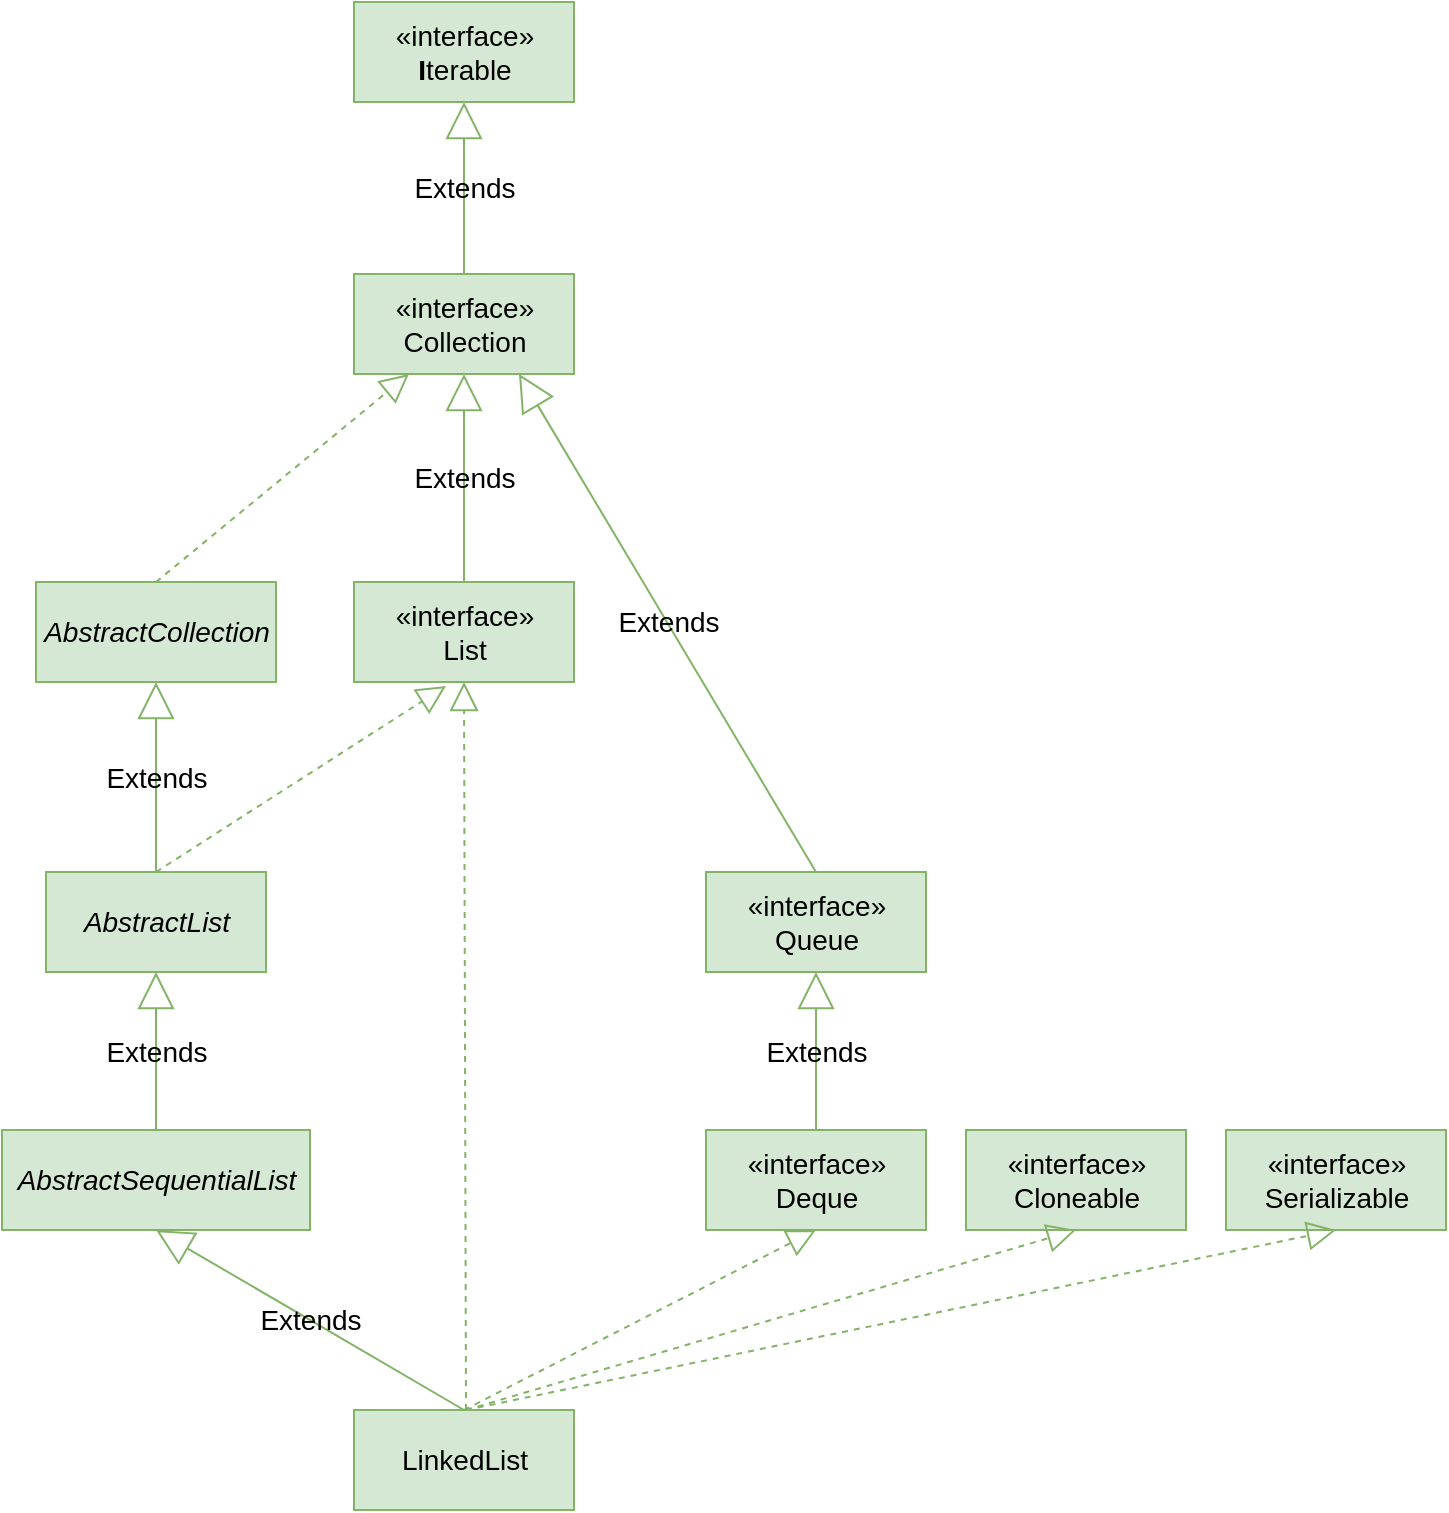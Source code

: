 <mxfile version="20.6.2" type="device"><diagram id="1hZ2BCltEnDeL2M1Iltq" name="第 1 页"><mxGraphModel dx="772" dy="611" grid="1" gridSize="10" guides="1" tooltips="1" connect="1" arrows="1" fold="1" page="1" pageScale="1" pageWidth="827" pageHeight="1169" math="0" shadow="0"><root><mxCell id="0"/><mxCell id="1" parent="0"/><mxCell id="dptZwRxCocLlQu4rc0Sl-3" value="LinkedList" style="html=1;fillColor=#d5e8d4;strokeColor=#82b366;fontSize=14;labelBackgroundColor=none;labelBorderColor=none;" parent="1" vertex="1"><mxGeometry x="326" y="924" width="110" height="50" as="geometry"/></mxCell><mxCell id="dptZwRxCocLlQu4rc0Sl-4" value="&lt;i style=&quot;font-size: 14px;&quot;&gt;AbstractSequentialList&lt;/i&gt;" style="html=1;fillColor=#d5e8d4;strokeColor=#82b366;fontSize=14;labelBackgroundColor=none;labelBorderColor=none;" parent="1" vertex="1"><mxGeometry x="150" y="784" width="154" height="50" as="geometry"/></mxCell><mxCell id="dptZwRxCocLlQu4rc0Sl-5" value="Extends" style="endArrow=block;endSize=16;endFill=0;html=1;rounded=0;entryX=0.5;entryY=1;entryDx=0;entryDy=0;exitX=0.5;exitY=0;exitDx=0;exitDy=0;fontSize=14;fillColor=#d5e8d4;strokeColor=#82b366;labelBackgroundColor=none;labelBorderColor=none;" parent="1" source="dptZwRxCocLlQu4rc0Sl-3" target="dptZwRxCocLlQu4rc0Sl-4" edge="1"><mxGeometry width="160" relative="1" as="geometry"><mxPoint x="306" y="944" as="sourcePoint"/><mxPoint x="466" y="944" as="targetPoint"/></mxGeometry></mxCell><mxCell id="dptZwRxCocLlQu4rc0Sl-7" value="«interface»&lt;br style=&quot;font-size: 14px;&quot;&gt;List" style="html=1;fillColor=#d5e8d4;strokeColor=#82b366;fontSize=14;labelBackgroundColor=none;labelBorderColor=none;" parent="1" vertex="1"><mxGeometry x="326" y="510" width="110" height="50" as="geometry"/></mxCell><mxCell id="dptZwRxCocLlQu4rc0Sl-9" value="«interface»&lt;br style=&quot;font-size: 14px;&quot;&gt;Deque" style="html=1;fillColor=#d5e8d4;strokeColor=#82b366;fontSize=14;labelBackgroundColor=none;labelBorderColor=none;" parent="1" vertex="1"><mxGeometry x="502" y="784" width="110" height="50" as="geometry"/></mxCell><mxCell id="dptZwRxCocLlQu4rc0Sl-14" value="" style="endArrow=block;dashed=1;endFill=0;endSize=12;html=1;rounded=0;entryX=0.5;entryY=1;entryDx=0;entryDy=0;fontSize=14;fillColor=#d5e8d4;strokeColor=#82b366;labelBackgroundColor=none;labelBorderColor=none;" parent="1" target="dptZwRxCocLlQu4rc0Sl-7" edge="1"><mxGeometry width="160" relative="1" as="geometry"><mxPoint x="382" y="924" as="sourcePoint"/><mxPoint x="502" y="794" as="targetPoint"/></mxGeometry></mxCell><mxCell id="dptZwRxCocLlQu4rc0Sl-15" value="" style="endArrow=block;dashed=1;endFill=0;endSize=12;html=1;rounded=0;entryX=0.5;entryY=1;entryDx=0;entryDy=0;exitX=0.5;exitY=0;exitDx=0;exitDy=0;fontSize=14;fillColor=#d5e8d4;strokeColor=#82b366;labelBackgroundColor=none;labelBorderColor=none;" parent="1" source="dptZwRxCocLlQu4rc0Sl-3" target="dptZwRxCocLlQu4rc0Sl-9" edge="1"><mxGeometry width="160" relative="1" as="geometry"><mxPoint x="342" y="794" as="sourcePoint"/><mxPoint x="502" y="794" as="targetPoint"/></mxGeometry></mxCell><mxCell id="dptZwRxCocLlQu4rc0Sl-17" value="«interface»&lt;br style=&quot;font-size: 14px;&quot;&gt;Cloneable" style="html=1;fillColor=#d5e8d4;strokeColor=#82b366;fontSize=14;labelBackgroundColor=none;labelBorderColor=none;" parent="1" vertex="1"><mxGeometry x="632" y="784" width="110" height="50" as="geometry"/></mxCell><mxCell id="dptZwRxCocLlQu4rc0Sl-18" value="«interface»&lt;br style=&quot;font-size: 14px;&quot;&gt;Serializable" style="html=1;fillColor=#d5e8d4;strokeColor=#82b366;fontSize=14;labelBackgroundColor=none;labelBorderColor=none;" parent="1" vertex="1"><mxGeometry x="762" y="784" width="110" height="50" as="geometry"/></mxCell><mxCell id="dptZwRxCocLlQu4rc0Sl-19" value="" style="endArrow=block;dashed=1;endFill=0;endSize=12;html=1;rounded=0;fontSize=14;fillColor=#d5e8d4;strokeColor=#82b366;entryX=0.5;entryY=1;entryDx=0;entryDy=0;labelBackgroundColor=none;labelBorderColor=none;" parent="1" target="dptZwRxCocLlQu4rc0Sl-17" edge="1"><mxGeometry width="160" relative="1" as="geometry"><mxPoint x="382" y="924" as="sourcePoint"/><mxPoint x="690" y="840" as="targetPoint"/></mxGeometry></mxCell><mxCell id="dptZwRxCocLlQu4rc0Sl-20" value="" style="endArrow=block;dashed=1;endFill=0;endSize=12;html=1;rounded=0;entryX=0.5;entryY=1;entryDx=0;entryDy=0;fontSize=14;fillColor=#d5e8d4;strokeColor=#82b366;labelBackgroundColor=none;labelBorderColor=none;" parent="1" target="dptZwRxCocLlQu4rc0Sl-18" edge="1"><mxGeometry width="160" relative="1" as="geometry"><mxPoint x="382" y="924" as="sourcePoint"/><mxPoint x="652" y="774" as="targetPoint"/></mxGeometry></mxCell><mxCell id="dptZwRxCocLlQu4rc0Sl-21" value="&lt;span style=&quot;font-size: 14px;&quot;&gt;&lt;i style=&quot;font-size: 14px;&quot;&gt;AbstractList&lt;/i&gt;&lt;/span&gt;" style="html=1;fillColor=#d5e8d4;strokeColor=#82b366;fontSize=14;labelBackgroundColor=none;labelBorderColor=none;" parent="1" vertex="1"><mxGeometry x="172" y="655" width="110" height="50" as="geometry"/></mxCell><mxCell id="dptZwRxCocLlQu4rc0Sl-22" value="Extends" style="endArrow=block;endSize=16;endFill=0;html=1;rounded=0;entryX=0.5;entryY=1;entryDx=0;entryDy=0;exitX=0.5;exitY=0;exitDx=0;exitDy=0;fontSize=14;fillColor=#d5e8d4;strokeColor=#82b366;labelBackgroundColor=none;labelBorderColor=none;" parent="1" source="dptZwRxCocLlQu4rc0Sl-4" target="dptZwRxCocLlQu4rc0Sl-21" edge="1"><mxGeometry width="160" relative="1" as="geometry"><mxPoint x="302" y="774" as="sourcePoint"/><mxPoint x="462" y="774" as="targetPoint"/></mxGeometry></mxCell><mxCell id="dptZwRxCocLlQu4rc0Sl-24" value="«interface»&lt;br style=&quot;font-size: 14px;&quot;&gt;Collection" style="html=1;fillColor=#d5e8d4;strokeColor=#82b366;fontSize=14;labelBackgroundColor=none;labelBorderColor=none;" parent="1" vertex="1"><mxGeometry x="326" y="356" width="110" height="50" as="geometry"/></mxCell><mxCell id="dptZwRxCocLlQu4rc0Sl-26" value="Extends" style="endArrow=block;endSize=16;endFill=0;html=1;rounded=0;fontSize=14;exitX=0.5;exitY=0;exitDx=0;exitDy=0;fillColor=#d5e8d4;strokeColor=#82b366;labelBackgroundColor=none;labelBorderColor=none;" parent="1" target="dptZwRxCocLlQu4rc0Sl-24" edge="1" source="dptZwRxCocLlQu4rc0Sl-7"><mxGeometry width="160" relative="1" as="geometry"><mxPoint x="382" y="654" as="sourcePoint"/><mxPoint x="462" y="614" as="targetPoint"/></mxGeometry></mxCell><mxCell id="dptZwRxCocLlQu4rc0Sl-27" value="«interface»&lt;br style=&quot;font-size: 14px;&quot;&gt;&lt;b style=&quot;font-size: 14px;&quot;&gt;I&lt;/b&gt;terable" style="html=1;fillColor=#d5e8d4;strokeColor=#82b366;fontSize=14;labelBackgroundColor=none;labelBorderColor=none;" parent="1" vertex="1"><mxGeometry x="326" y="220" width="110" height="50" as="geometry"/></mxCell><mxCell id="dptZwRxCocLlQu4rc0Sl-28" value="Extends" style="endArrow=block;endSize=16;endFill=0;html=1;rounded=0;exitX=0.5;exitY=0;exitDx=0;exitDy=0;entryX=0.5;entryY=1;entryDx=0;entryDy=0;fontSize=14;fillColor=#d5e8d4;strokeColor=#82b366;labelBackgroundColor=none;labelBorderColor=none;" parent="1" source="dptZwRxCocLlQu4rc0Sl-24" target="dptZwRxCocLlQu4rc0Sl-27" edge="1"><mxGeometry width="160" relative="1" as="geometry"><mxPoint x="266" y="280" as="sourcePoint"/><mxPoint x="426" y="280" as="targetPoint"/></mxGeometry></mxCell><mxCell id="iPpbP0C6eKYTM6Qtu_Rh-1" value="&lt;i style=&quot;font-size: 14px;&quot;&gt;AbstractCollection&lt;/i&gt;" style="html=1;fillColor=#d5e8d4;strokeColor=#82b366;fontSize=14;labelBackgroundColor=none;labelBorderColor=none;" vertex="1" parent="1"><mxGeometry x="167" y="510" width="120" height="50" as="geometry"/></mxCell><mxCell id="iPpbP0C6eKYTM6Qtu_Rh-2" value="Extends" style="endArrow=block;endSize=16;endFill=0;html=1;rounded=0;exitX=0.5;exitY=0;exitDx=0;exitDy=0;entryX=0.5;entryY=1;entryDx=0;entryDy=0;fillColor=#d5e8d4;strokeColor=#82b366;fontSize=14;labelBackgroundColor=none;labelBorderColor=none;" edge="1" parent="1" source="dptZwRxCocLlQu4rc0Sl-21" target="iPpbP0C6eKYTM6Qtu_Rh-1"><mxGeometry width="160" relative="1" as="geometry"><mxPoint x="262" y="620" as="sourcePoint"/><mxPoint x="422" y="620" as="targetPoint"/></mxGeometry></mxCell><mxCell id="iPpbP0C6eKYTM6Qtu_Rh-3" value="" style="endArrow=block;dashed=1;endFill=0;endSize=12;html=1;rounded=0;entryX=0.418;entryY=1.04;entryDx=0;entryDy=0;entryPerimeter=0;exitX=0.5;exitY=0;exitDx=0;exitDy=0;fillColor=#d5e8d4;strokeColor=#82b366;fontSize=14;labelBackgroundColor=none;labelBorderColor=none;" edge="1" parent="1" source="dptZwRxCocLlQu4rc0Sl-21" target="dptZwRxCocLlQu4rc0Sl-7"><mxGeometry width="160" relative="1" as="geometry"><mxPoint x="232" y="650" as="sourcePoint"/><mxPoint x="422" y="620" as="targetPoint"/></mxGeometry></mxCell><mxCell id="iPpbP0C6eKYTM6Qtu_Rh-4" value="" style="endArrow=block;dashed=1;endFill=0;endSize=12;html=1;rounded=0;exitX=0.5;exitY=0;exitDx=0;exitDy=0;entryX=0.25;entryY=1;entryDx=0;entryDy=0;fillColor=#d5e8d4;strokeColor=#82b366;fontSize=14;labelBackgroundColor=none;labelBorderColor=none;" edge="1" parent="1" source="iPpbP0C6eKYTM6Qtu_Rh-1" target="dptZwRxCocLlQu4rc0Sl-24"><mxGeometry width="160" relative="1" as="geometry"><mxPoint x="262" y="480" as="sourcePoint"/><mxPoint x="422" y="480" as="targetPoint"/></mxGeometry></mxCell><mxCell id="iPpbP0C6eKYTM6Qtu_Rh-6" value="«interface»&lt;br style=&quot;font-size: 14px;&quot;&gt;Queue" style="html=1;fillColor=#d5e8d4;strokeColor=#82b366;fontSize=14;labelBackgroundColor=none;labelBorderColor=none;" vertex="1" parent="1"><mxGeometry x="502" y="655" width="110" height="50" as="geometry"/></mxCell><mxCell id="iPpbP0C6eKYTM6Qtu_Rh-7" value="Extends" style="endArrow=block;endSize=16;endFill=0;html=1;rounded=0;exitX=0.5;exitY=0;exitDx=0;exitDy=0;entryX=0.5;entryY=1;entryDx=0;entryDy=0;fillColor=#d5e8d4;strokeColor=#82b366;fontSize=14;labelBackgroundColor=none;labelBorderColor=none;" edge="1" parent="1" source="dptZwRxCocLlQu4rc0Sl-9" target="iPpbP0C6eKYTM6Qtu_Rh-6"><mxGeometry width="160" relative="1" as="geometry"><mxPoint x="432" y="640" as="sourcePoint"/><mxPoint x="592" y="640" as="targetPoint"/></mxGeometry></mxCell><mxCell id="iPpbP0C6eKYTM6Qtu_Rh-8" value="Extends" style="endArrow=block;endSize=16;endFill=0;html=1;rounded=0;exitX=0.5;exitY=0;exitDx=0;exitDy=0;entryX=0.75;entryY=1;entryDx=0;entryDy=0;fillColor=#d5e8d4;strokeColor=#82b366;fontSize=14;labelBackgroundColor=none;labelBorderColor=none;" edge="1" parent="1" source="iPpbP0C6eKYTM6Qtu_Rh-6" target="dptZwRxCocLlQu4rc0Sl-24"><mxGeometry width="160" relative="1" as="geometry"><mxPoint x="592" y="650" as="sourcePoint"/><mxPoint x="542" y="530" as="targetPoint"/></mxGeometry></mxCell></root></mxGraphModel></diagram></mxfile>